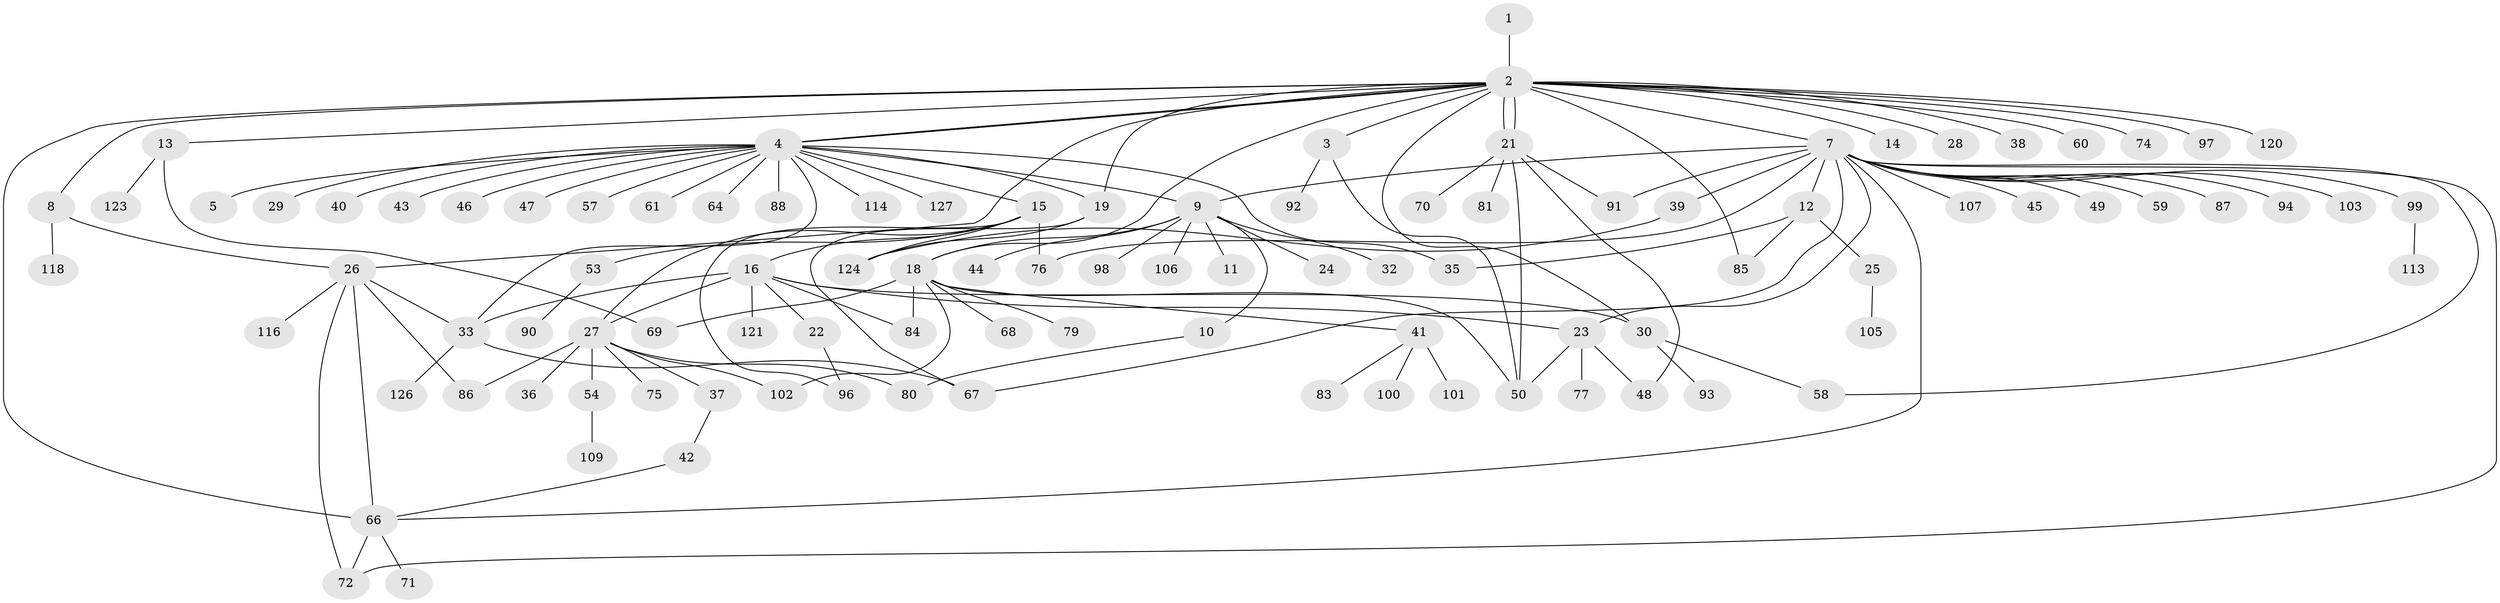 // Generated by graph-tools (version 1.1) at 2025/51/02/27/25 19:51:58]
// undirected, 100 vertices, 134 edges
graph export_dot {
graph [start="1"]
  node [color=gray90,style=filled];
  1;
  2 [super="+110"];
  3 [super="+78"];
  4 [super="+6"];
  5;
  7 [super="+55"];
  8 [super="+52"];
  9 [super="+63"];
  10;
  11;
  12 [super="+17"];
  13 [super="+56"];
  14;
  15 [super="+112"];
  16 [super="+31"];
  18 [super="+20"];
  19;
  21 [super="+62"];
  22;
  23 [super="+51"];
  24;
  25;
  26 [super="+108"];
  27 [super="+34"];
  28;
  29;
  30;
  32;
  33 [super="+111"];
  35 [super="+122"];
  36;
  37;
  38;
  39;
  40;
  41 [super="+73"];
  42;
  43;
  44;
  45 [super="+119"];
  46;
  47;
  48;
  49;
  50 [super="+82"];
  53;
  54;
  57 [super="+65"];
  58;
  59;
  60;
  61;
  64;
  66 [super="+104"];
  67 [super="+89"];
  68;
  69 [super="+115"];
  70;
  71;
  72 [super="+117"];
  74;
  75;
  76;
  77;
  79;
  80;
  81;
  83;
  84;
  85;
  86;
  87;
  88;
  90;
  91;
  92 [super="+95"];
  93;
  94;
  96;
  97;
  98;
  99;
  100;
  101;
  102;
  103;
  105;
  106;
  107;
  109;
  113;
  114;
  116;
  118;
  120;
  121;
  123;
  124 [super="+125"];
  126;
  127;
  1 -- 2;
  2 -- 3;
  2 -- 4;
  2 -- 4;
  2 -- 7;
  2 -- 8;
  2 -- 13;
  2 -- 14;
  2 -- 18;
  2 -- 19;
  2 -- 21;
  2 -- 21;
  2 -- 26;
  2 -- 28;
  2 -- 30;
  2 -- 38;
  2 -- 60;
  2 -- 66;
  2 -- 74;
  2 -- 85;
  2 -- 97;
  2 -- 120;
  3 -- 50;
  3 -- 92;
  4 -- 5;
  4 -- 15;
  4 -- 33;
  4 -- 35;
  4 -- 40;
  4 -- 43;
  4 -- 46;
  4 -- 47;
  4 -- 57;
  4 -- 61;
  4 -- 88;
  4 -- 114;
  4 -- 127;
  4 -- 64;
  4 -- 19;
  4 -- 9;
  4 -- 29;
  7 -- 12;
  7 -- 23;
  7 -- 39;
  7 -- 45;
  7 -- 49;
  7 -- 58;
  7 -- 59;
  7 -- 66;
  7 -- 72;
  7 -- 76;
  7 -- 87;
  7 -- 94;
  7 -- 99;
  7 -- 103;
  7 -- 107;
  7 -- 9;
  7 -- 91;
  7 -- 67;
  8 -- 26;
  8 -- 118;
  9 -- 10;
  9 -- 11;
  9 -- 18;
  9 -- 24;
  9 -- 32;
  9 -- 44;
  9 -- 106;
  9 -- 98;
  10 -- 80;
  12 -- 25;
  12 -- 85;
  12 -- 35;
  13 -- 69;
  13 -- 123;
  15 -- 16;
  15 -- 27;
  15 -- 53;
  15 -- 76;
  15 -- 96;
  15 -- 124;
  16 -- 22;
  16 -- 27;
  16 -- 30;
  16 -- 121;
  16 -- 84;
  16 -- 23;
  16 -- 33;
  18 -- 41;
  18 -- 68;
  18 -- 79;
  18 -- 102;
  18 -- 69;
  18 -- 84;
  18 -- 50;
  19 -- 67;
  19 -- 124;
  21 -- 48;
  21 -- 70;
  21 -- 81;
  21 -- 91;
  21 -- 50;
  22 -- 96;
  23 -- 48;
  23 -- 77;
  23 -- 50;
  25 -- 105;
  26 -- 33;
  26 -- 66;
  26 -- 72;
  26 -- 86;
  26 -- 116;
  27 -- 37;
  27 -- 54;
  27 -- 75;
  27 -- 80;
  27 -- 86;
  27 -- 102;
  27 -- 36;
  30 -- 58;
  30 -- 93;
  33 -- 67;
  33 -- 126;
  37 -- 42;
  39 -- 124;
  41 -- 83;
  41 -- 100;
  41 -- 101;
  42 -- 66;
  53 -- 90;
  54 -- 109;
  66 -- 71;
  66 -- 72;
  99 -- 113;
}
